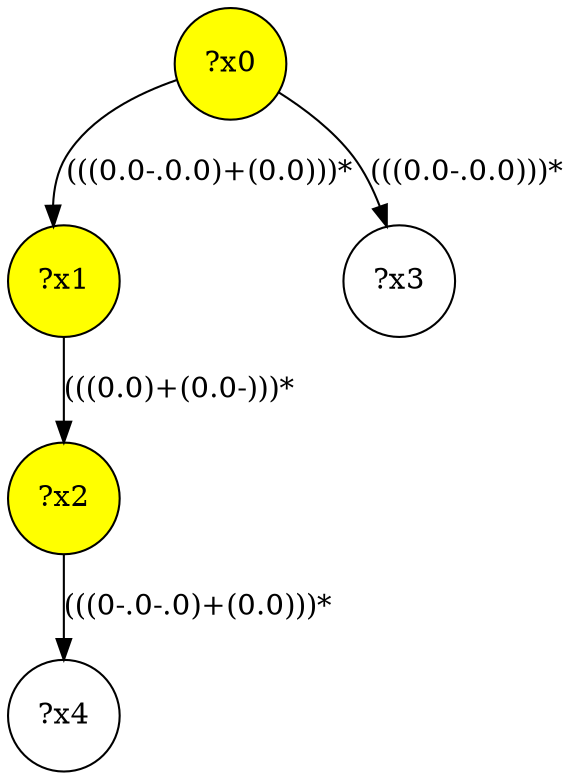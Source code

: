 digraph g {
	x1 [fillcolor="yellow", style="filled," shape=circle, label="?x1"];
	x0 [fillcolor="yellow", style="filled," shape=circle, label="?x0"];
	x2 [fillcolor="yellow", style="filled," shape=circle, label="?x2"];
	x0 -> x1 [label="(((0.0-.0.0)+(0.0)))*"];
	x1 -> x2 [label="(((0.0)+(0.0-)))*"];
	x3 [shape=circle, label="?x3"];
	x0 -> x3 [label="(((0.0-.0.0)))*"];
	x4 [shape=circle, label="?x4"];
	x2 -> x4 [label="(((0-.0-.0)+(0.0)))*"];
}
